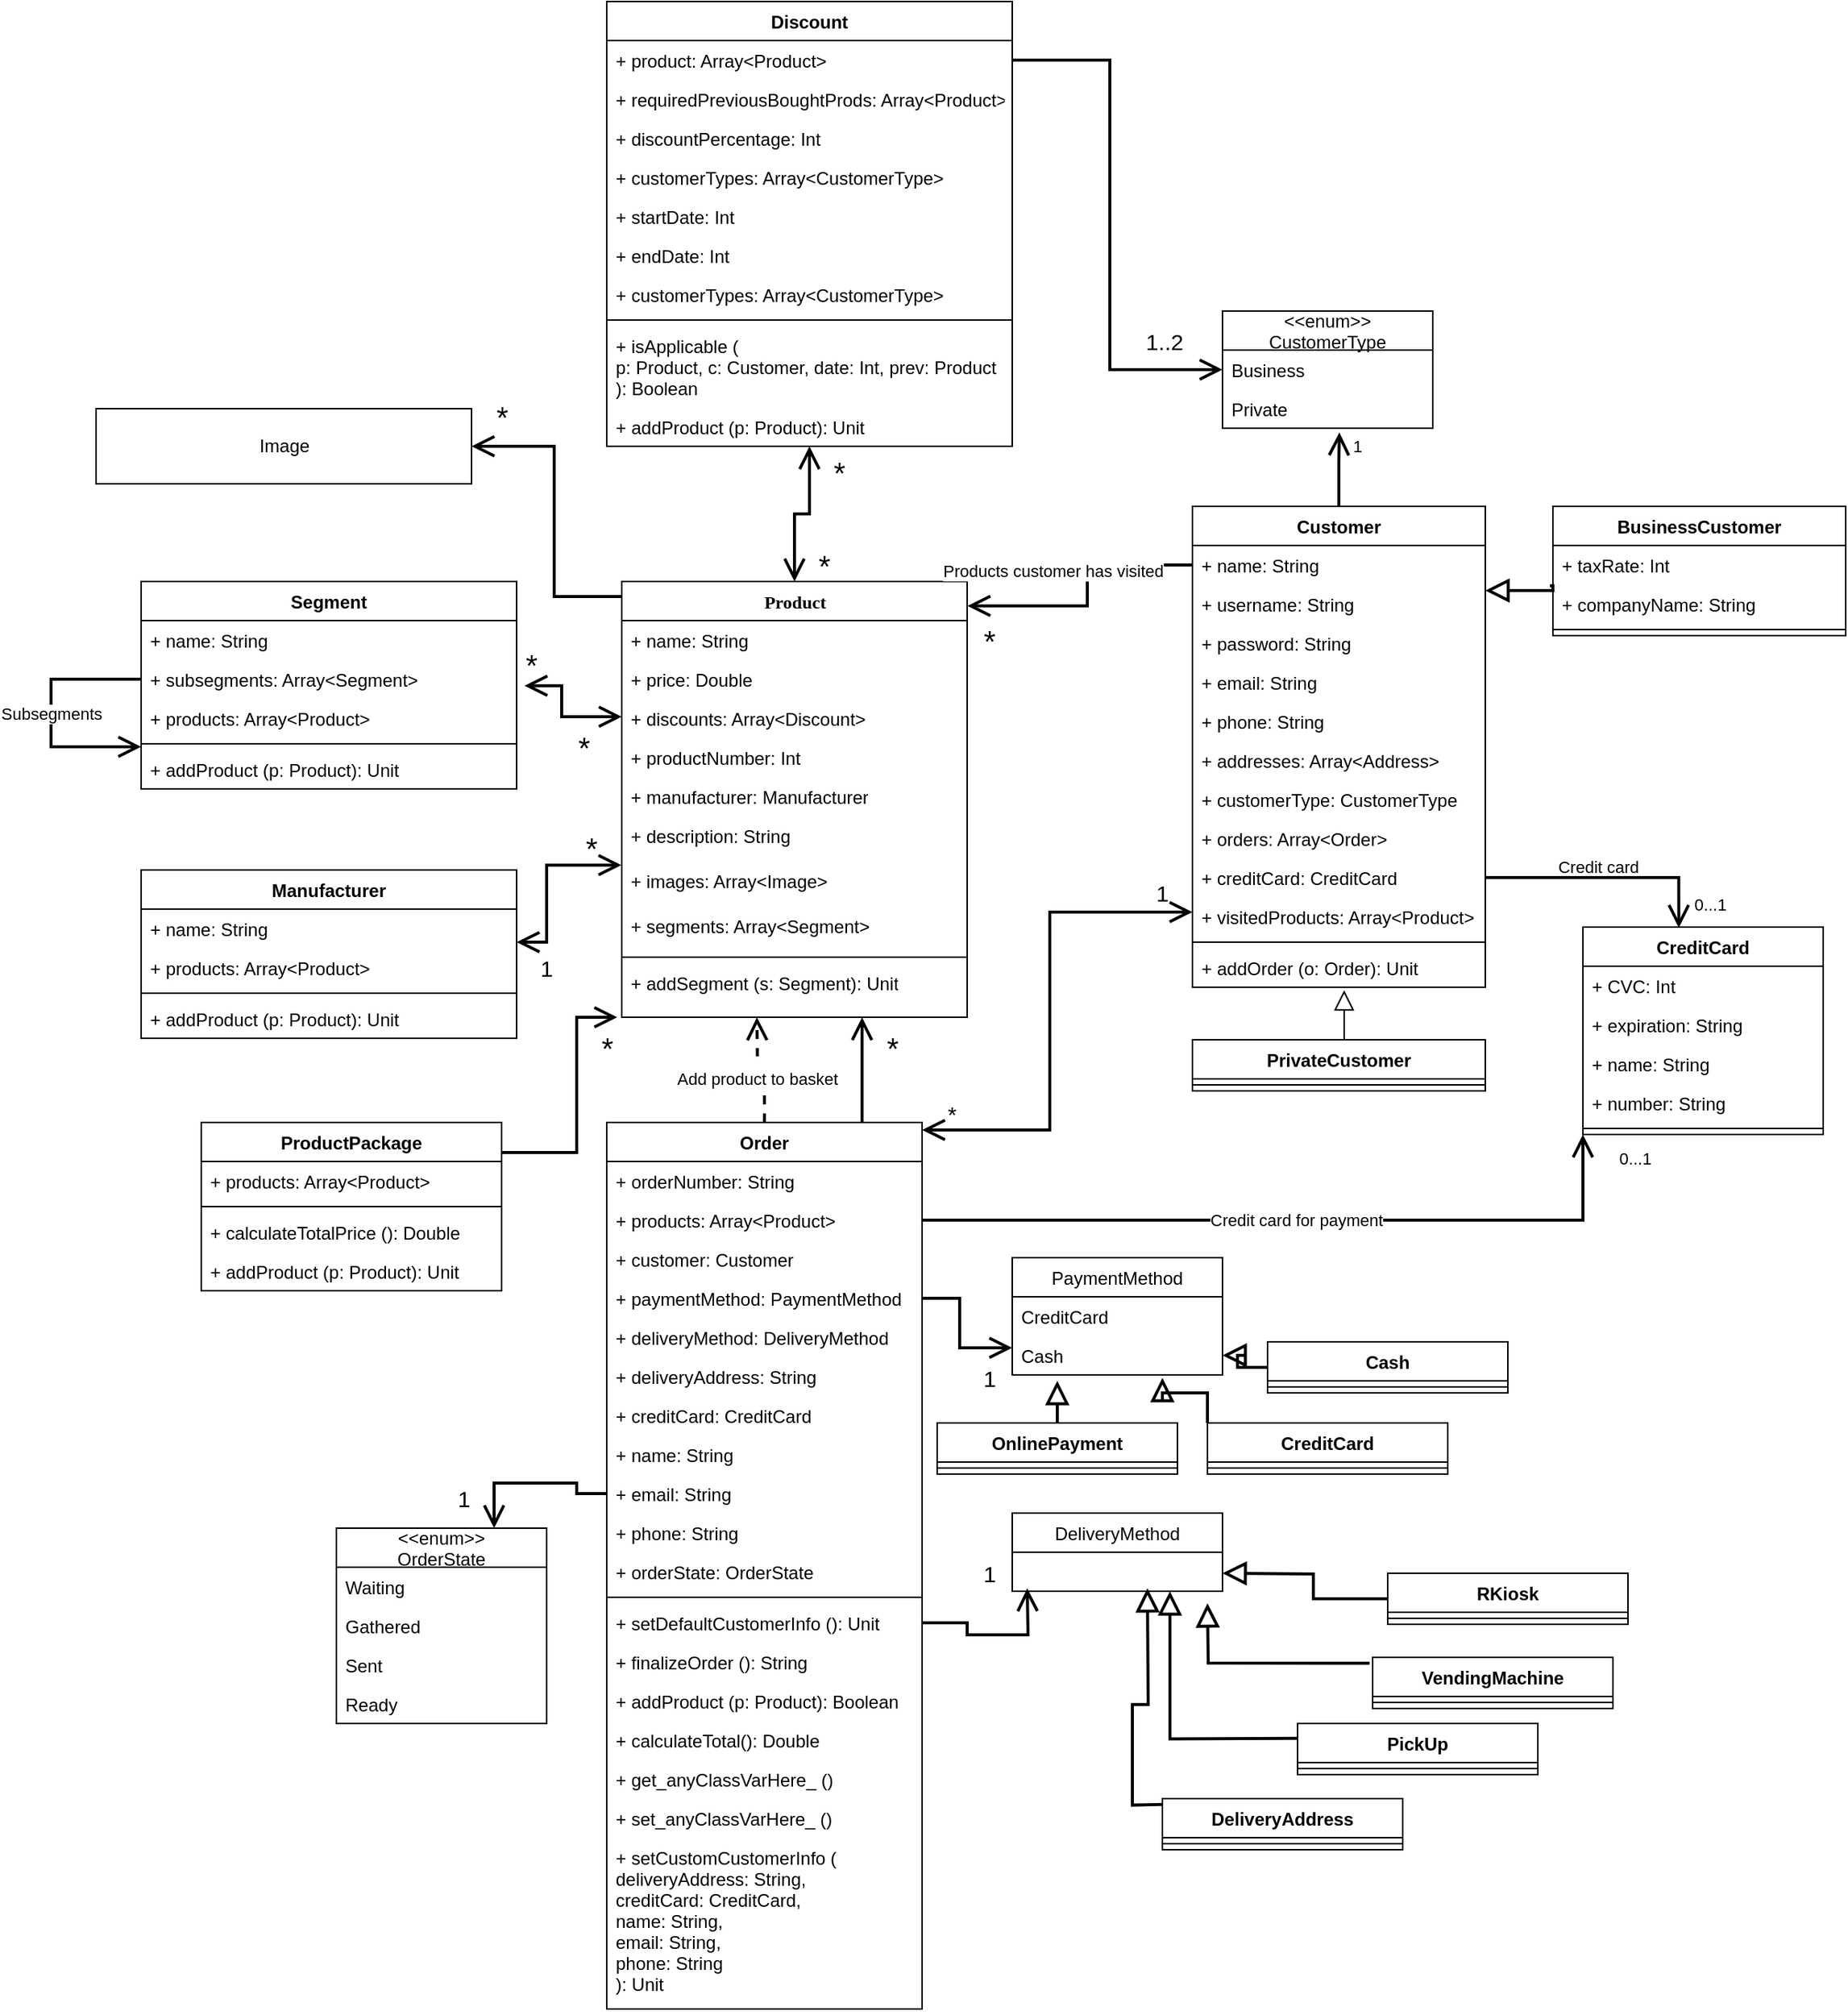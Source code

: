 <mxfile version="20.8.13" type="github">
  <diagram name="Page-1" id="9f46799a-70d6-7492-0946-bef42562c5a5">
    <mxGraphModel dx="2336" dy="1584" grid="1" gridSize="10" guides="1" tooltips="1" connect="1" arrows="1" fold="1" page="1" pageScale="1" pageWidth="1100" pageHeight="850" background="none" math="0" shadow="0">
      <root>
        <mxCell id="0" />
        <mxCell id="1" parent="0" />
        <mxCell id="bibrFvktmzw4Xg1fQ97D-78" value="*" style="edgeStyle=orthogonalEdgeStyle;rounded=0;orthogonalLoop=1;jettySize=auto;html=1;entryX=1;entryY=0.5;entryDx=0;entryDy=0;strokeWidth=2;endArrow=open;endFill=0;startSize=11;endSize=11;fontSize=20;" parent="1" source="78961159f06e98e8-17" target="bibrFvktmzw4Xg1fQ97D-77" edge="1">
          <mxGeometry x="0.8" y="-20" relative="1" as="geometry">
            <Array as="points">
              <mxPoint x="35" y="70" />
              <mxPoint x="35" y="-30" />
            </Array>
            <mxPoint as="offset" />
          </mxGeometry>
        </mxCell>
        <mxCell id="78961159f06e98e8-17" value="Product" style="swimlane;html=1;fontStyle=1;align=center;verticalAlign=top;childLayout=stackLayout;horizontal=1;startSize=26;horizontalStack=0;resizeParent=1;resizeLast=0;collapsible=1;marginBottom=0;swimlaneFillColor=#ffffff;rounded=0;shadow=0;comic=0;labelBackgroundColor=none;strokeWidth=1;fillColor=none;fontFamily=Verdana;fontSize=12" parent="1" vertex="1">
          <mxGeometry x="80" y="60" width="230" height="290" as="geometry" />
        </mxCell>
        <mxCell id="78961159f06e98e8-21" value="+ name: String&lt;br&gt;&lt;span style=&quot;white-space: pre;&quot;&gt; &lt;/span&gt;" style="text;html=1;strokeColor=none;fillColor=none;align=left;verticalAlign=top;spacingLeft=4;spacingRight=4;whiteSpace=wrap;overflow=hidden;rotatable=0;points=[[0,0.5],[1,0.5]];portConstraint=eastwest;" parent="78961159f06e98e8-17" vertex="1">
          <mxGeometry y="26" width="230" height="26" as="geometry" />
        </mxCell>
        <mxCell id="78961159f06e98e8-23" value="+ price: Double" style="text;html=1;strokeColor=none;fillColor=none;align=left;verticalAlign=top;spacingLeft=4;spacingRight=4;whiteSpace=wrap;overflow=hidden;rotatable=0;points=[[0,0.5],[1,0.5]];portConstraint=eastwest;" parent="78961159f06e98e8-17" vertex="1">
          <mxGeometry y="52" width="230" height="26" as="geometry" />
        </mxCell>
        <mxCell id="78961159f06e98e8-25" value="+ discounts: Array&amp;lt;Discount&amp;gt;" style="text;html=1;strokeColor=none;fillColor=none;align=left;verticalAlign=top;spacingLeft=4;spacingRight=4;whiteSpace=wrap;overflow=hidden;rotatable=0;points=[[0,0.5],[1,0.5]];portConstraint=eastwest;" parent="78961159f06e98e8-17" vertex="1">
          <mxGeometry y="78" width="230" height="26" as="geometry" />
        </mxCell>
        <mxCell id="78961159f06e98e8-26" value="+ productNumber: Int" style="text;html=1;strokeColor=none;fillColor=none;align=left;verticalAlign=top;spacingLeft=4;spacingRight=4;whiteSpace=wrap;overflow=hidden;rotatable=0;points=[[0,0.5],[1,0.5]];portConstraint=eastwest;" parent="78961159f06e98e8-17" vertex="1">
          <mxGeometry y="104" width="230" height="26" as="geometry" />
        </mxCell>
        <mxCell id="78961159f06e98e8-24" value="+ manufacturer: Manufacturer" style="text;html=1;strokeColor=none;fillColor=none;align=left;verticalAlign=top;spacingLeft=4;spacingRight=4;whiteSpace=wrap;overflow=hidden;rotatable=0;points=[[0,0.5],[1,0.5]];portConstraint=eastwest;" parent="78961159f06e98e8-17" vertex="1">
          <mxGeometry y="130" width="230" height="26" as="geometry" />
        </mxCell>
        <mxCell id="jQbfAF6T5azty1Uu_CAn-1" value="+ description: String" style="text;html=1;strokeColor=none;fillColor=none;align=left;verticalAlign=top;spacingLeft=4;spacingRight=4;whiteSpace=wrap;overflow=hidden;rotatable=0;points=[[0,0.5],[1,0.5]];portConstraint=eastwest;" parent="78961159f06e98e8-17" vertex="1">
          <mxGeometry y="156" width="230" height="30" as="geometry" />
        </mxCell>
        <mxCell id="jQbfAF6T5azty1Uu_CAn-2" value="+ images: Array&amp;lt;Image&amp;gt;" style="text;html=1;strokeColor=none;fillColor=none;align=left;verticalAlign=top;spacingLeft=4;spacingRight=4;whiteSpace=wrap;overflow=hidden;rotatable=0;points=[[0,0.5],[1,0.5]];portConstraint=eastwest;" parent="78961159f06e98e8-17" vertex="1">
          <mxGeometry y="186" width="230" height="30" as="geometry" />
        </mxCell>
        <mxCell id="jQbfAF6T5azty1Uu_CAn-60" value="+ segments: Array&amp;lt;Segment&amp;gt;" style="text;html=1;strokeColor=none;fillColor=none;align=left;verticalAlign=top;spacingLeft=4;spacingRight=4;whiteSpace=wrap;overflow=hidden;rotatable=0;points=[[0,0.5],[1,0.5]];portConstraint=eastwest;" parent="78961159f06e98e8-17" vertex="1">
          <mxGeometry y="216" width="230" height="30" as="geometry" />
        </mxCell>
        <mxCell id="78961159f06e98e8-19" value="" style="line;html=1;strokeWidth=1;fillColor=none;align=left;verticalAlign=middle;spacingTop=-1;spacingLeft=3;spacingRight=3;rotatable=0;labelPosition=right;points=[];portConstraint=eastwest;" parent="78961159f06e98e8-17" vertex="1">
          <mxGeometry y="246" width="230" height="8" as="geometry" />
        </mxCell>
        <mxCell id="78961159f06e98e8-27" value="+ addSegment (s: Segment): Unit" style="text;html=1;strokeColor=none;fillColor=none;align=left;verticalAlign=top;spacingLeft=4;spacingRight=4;whiteSpace=wrap;overflow=hidden;rotatable=0;points=[[0,0.5],[1,0.5]];portConstraint=eastwest;" parent="78961159f06e98e8-17" vertex="1">
          <mxGeometry y="254" width="230" height="26" as="geometry" />
        </mxCell>
        <mxCell id="jQbfAF6T5azty1Uu_CAn-61" value="*" style="edgeStyle=orthogonalEdgeStyle;rounded=0;orthogonalLoop=1;jettySize=auto;html=1;startArrow=none;startFill=0;endArrow=open;endFill=0;endSize=11;startSize=11;strokeWidth=2;fontSize=20;" parent="1" source="jQbfAF6T5azty1Uu_CAn-16" edge="1">
          <mxGeometry x="0.429" y="-20" relative="1" as="geometry">
            <mxPoint x="240" y="350" as="targetPoint" />
            <Array as="points">
              <mxPoint x="240" y="400" />
              <mxPoint x="240" y="400" />
            </Array>
            <mxPoint as="offset" />
          </mxGeometry>
        </mxCell>
        <mxCell id="Lg_b22pVm_QW2KAhUxZ5-35" value="&lt;font style=&quot;font-size: 11px;&quot;&gt;Add product to basket&lt;/font&gt;" style="edgeStyle=orthogonalEdgeStyle;rounded=0;orthogonalLoop=1;jettySize=auto;html=1;exitX=0.5;exitY=0;exitDx=0;exitDy=0;labelBackgroundColor=default;strokeWidth=2;fontSize=20;startArrow=none;startFill=0;endArrow=open;endFill=0;startSize=11;endSize=11;dashed=1;" parent="1" source="jQbfAF6T5azty1Uu_CAn-16" edge="1">
          <mxGeometry relative="1" as="geometry">
            <mxPoint x="170" y="350" as="targetPoint" />
          </mxGeometry>
        </mxCell>
        <mxCell id="jQbfAF6T5azty1Uu_CAn-16" value="Order" style="swimlane;fontStyle=1;align=center;verticalAlign=top;childLayout=stackLayout;horizontal=1;startSize=26;horizontalStack=0;resizeParent=1;resizeParentMax=0;resizeLast=0;collapsible=1;marginBottom=0;" parent="1" vertex="1">
          <mxGeometry x="70" y="420" width="210" height="590" as="geometry" />
        </mxCell>
        <mxCell id="jQbfAF6T5azty1Uu_CAn-17" value="+ orderNumber: String" style="text;strokeColor=none;fillColor=none;align=left;verticalAlign=top;spacingLeft=4;spacingRight=4;overflow=hidden;rotatable=0;points=[[0,0.5],[1,0.5]];portConstraint=eastwest;" parent="jQbfAF6T5azty1Uu_CAn-16" vertex="1">
          <mxGeometry y="26" width="210" height="26" as="geometry" />
        </mxCell>
        <mxCell id="jQbfAF6T5azty1Uu_CAn-20" value="+ products: Array&lt;Product&gt;" style="text;strokeColor=none;fillColor=none;align=left;verticalAlign=top;spacingLeft=4;spacingRight=4;overflow=hidden;rotatable=0;points=[[0,0.5],[1,0.5]];portConstraint=eastwest;" parent="jQbfAF6T5azty1Uu_CAn-16" vertex="1">
          <mxGeometry y="52" width="210" height="26" as="geometry" />
        </mxCell>
        <mxCell id="jQbfAF6T5azty1Uu_CAn-21" value="+ customer: Customer" style="text;strokeColor=none;fillColor=none;align=left;verticalAlign=top;spacingLeft=4;spacingRight=4;overflow=hidden;rotatable=0;points=[[0,0.5],[1,0.5]];portConstraint=eastwest;" parent="jQbfAF6T5azty1Uu_CAn-16" vertex="1">
          <mxGeometry y="78" width="210" height="26" as="geometry" />
        </mxCell>
        <mxCell id="jQbfAF6T5azty1Uu_CAn-42" value="+ paymentMethod: PaymentMethod" style="text;strokeColor=none;fillColor=none;align=left;verticalAlign=top;spacingLeft=4;spacingRight=4;overflow=hidden;rotatable=0;points=[[0,0.5],[1,0.5]];portConstraint=eastwest;" parent="jQbfAF6T5azty1Uu_CAn-16" vertex="1">
          <mxGeometry y="104" width="210" height="26" as="geometry" />
        </mxCell>
        <mxCell id="jQbfAF6T5azty1Uu_CAn-43" value="+ deliveryMethod: DeliveryMethod" style="text;strokeColor=none;fillColor=none;align=left;verticalAlign=top;spacingLeft=4;spacingRight=4;overflow=hidden;rotatable=0;points=[[0,0.5],[1,0.5]];portConstraint=eastwest;" parent="jQbfAF6T5azty1Uu_CAn-16" vertex="1">
          <mxGeometry y="130" width="210" height="26" as="geometry" />
        </mxCell>
        <mxCell id="bibrFvktmzw4Xg1fQ97D-80" value="+ deliveryAddress: String" style="text;strokeColor=none;fillColor=none;align=left;verticalAlign=top;spacingLeft=4;spacingRight=4;overflow=hidden;rotatable=0;points=[[0,0.5],[1,0.5]];portConstraint=eastwest;" parent="jQbfAF6T5azty1Uu_CAn-16" vertex="1">
          <mxGeometry y="156" width="210" height="26" as="geometry" />
        </mxCell>
        <mxCell id="bibrFvktmzw4Xg1fQ97D-83" value="+ creditCard: CreditCard" style="text;strokeColor=none;fillColor=none;align=left;verticalAlign=top;spacingLeft=4;spacingRight=4;overflow=hidden;rotatable=0;points=[[0,0.5],[1,0.5]];portConstraint=eastwest;" parent="jQbfAF6T5azty1Uu_CAn-16" vertex="1">
          <mxGeometry y="182" width="210" height="26" as="geometry" />
        </mxCell>
        <mxCell id="bibrFvktmzw4Xg1fQ97D-84" value="+ name: String" style="text;strokeColor=none;fillColor=none;align=left;verticalAlign=top;spacingLeft=4;spacingRight=4;overflow=hidden;rotatable=0;points=[[0,0.5],[1,0.5]];portConstraint=eastwest;" parent="jQbfAF6T5azty1Uu_CAn-16" vertex="1">
          <mxGeometry y="208" width="210" height="26" as="geometry" />
        </mxCell>
        <mxCell id="bibrFvktmzw4Xg1fQ97D-85" value="+ email: String" style="text;strokeColor=none;fillColor=none;align=left;verticalAlign=top;spacingLeft=4;spacingRight=4;overflow=hidden;rotatable=0;points=[[0,0.5],[1,0.5]];portConstraint=eastwest;" parent="jQbfAF6T5azty1Uu_CAn-16" vertex="1">
          <mxGeometry y="234" width="210" height="26" as="geometry" />
        </mxCell>
        <mxCell id="bibrFvktmzw4Xg1fQ97D-86" value="+ phone: String" style="text;strokeColor=none;fillColor=none;align=left;verticalAlign=top;spacingLeft=4;spacingRight=4;overflow=hidden;rotatable=0;points=[[0,0.5],[1,0.5]];portConstraint=eastwest;" parent="jQbfAF6T5azty1Uu_CAn-16" vertex="1">
          <mxGeometry y="260" width="210" height="26" as="geometry" />
        </mxCell>
        <mxCell id="Lg_b22pVm_QW2KAhUxZ5-19" value="+ orderState: OrderState" style="text;strokeColor=none;fillColor=none;align=left;verticalAlign=top;spacingLeft=4;spacingRight=4;overflow=hidden;rotatable=0;points=[[0,0.5],[1,0.5]];portConstraint=eastwest;" parent="jQbfAF6T5azty1Uu_CAn-16" vertex="1">
          <mxGeometry y="286" width="210" height="26" as="geometry" />
        </mxCell>
        <mxCell id="jQbfAF6T5azty1Uu_CAn-18" value="" style="line;strokeWidth=1;fillColor=none;align=left;verticalAlign=middle;spacingTop=-1;spacingLeft=3;spacingRight=3;rotatable=0;labelPosition=right;points=[];portConstraint=eastwest;strokeColor=inherit;" parent="jQbfAF6T5azty1Uu_CAn-16" vertex="1">
          <mxGeometry y="312" width="210" height="8" as="geometry" />
        </mxCell>
        <mxCell id="jQbfAF6T5azty1Uu_CAn-19" value="+ setDefaultCustomerInfo (): Unit" style="text;strokeColor=none;fillColor=none;align=left;verticalAlign=top;spacingLeft=4;spacingRight=4;overflow=hidden;rotatable=0;points=[[0,0.5],[1,0.5]];portConstraint=eastwest;" parent="jQbfAF6T5azty1Uu_CAn-16" vertex="1">
          <mxGeometry y="320" width="210" height="26" as="geometry" />
        </mxCell>
        <mxCell id="Lg_b22pVm_QW2KAhUxZ5-18" value="+ finalizeOrder (): String" style="text;strokeColor=none;fillColor=none;align=left;verticalAlign=top;spacingLeft=4;spacingRight=4;overflow=hidden;rotatable=0;points=[[0,0.5],[1,0.5]];portConstraint=eastwest;" parent="jQbfAF6T5azty1Uu_CAn-16" vertex="1">
          <mxGeometry y="346" width="210" height="26" as="geometry" />
        </mxCell>
        <mxCell id="Lg_b22pVm_QW2KAhUxZ5-33" value="+ addProduct (p: Product): Boolean" style="text;strokeColor=none;fillColor=none;align=left;verticalAlign=top;spacingLeft=4;spacingRight=4;overflow=hidden;rotatable=0;points=[[0,0.5],[1,0.5]];portConstraint=eastwest;" parent="jQbfAF6T5azty1Uu_CAn-16" vertex="1">
          <mxGeometry y="372" width="210" height="26" as="geometry" />
        </mxCell>
        <mxCell id="Lg_b22pVm_QW2KAhUxZ5-39" value="+ calculateTotal(): Double" style="text;strokeColor=none;fillColor=none;align=left;verticalAlign=top;spacingLeft=4;spacingRight=4;overflow=hidden;rotatable=0;points=[[0,0.5],[1,0.5]];portConstraint=eastwest;" parent="jQbfAF6T5azty1Uu_CAn-16" vertex="1">
          <mxGeometry y="398" width="210" height="26" as="geometry" />
        </mxCell>
        <mxCell id="Lg_b22pVm_QW2KAhUxZ5-41" value="+ get_anyClassVarHere_ ()" style="text;strokeColor=none;fillColor=none;align=left;verticalAlign=top;spacingLeft=4;spacingRight=4;overflow=hidden;rotatable=0;points=[[0,0.5],[1,0.5]];portConstraint=eastwest;" parent="jQbfAF6T5azty1Uu_CAn-16" vertex="1">
          <mxGeometry y="424" width="210" height="26" as="geometry" />
        </mxCell>
        <mxCell id="Lg_b22pVm_QW2KAhUxZ5-42" value="+ set_anyClassVarHere_ ()" style="text;strokeColor=none;fillColor=none;align=left;verticalAlign=top;spacingLeft=4;spacingRight=4;overflow=hidden;rotatable=0;points=[[0,0.5],[1,0.5]];portConstraint=eastwest;" parent="jQbfAF6T5azty1Uu_CAn-16" vertex="1">
          <mxGeometry y="450" width="210" height="26" as="geometry" />
        </mxCell>
        <mxCell id="bibrFvktmzw4Xg1fQ97D-81" value="+ setCustomCustomerInfo (&#xa;deliveryAddress: String, &#xa;creditCard: CreditCard,&#xa;name: String,&#xa;email: String,&#xa;phone: String&#xa;): Unit" style="text;strokeColor=none;fillColor=none;align=left;verticalAlign=top;spacingLeft=4;spacingRight=4;overflow=hidden;rotatable=0;points=[[0,0.5],[1,0.5]];portConstraint=eastwest;" parent="jQbfAF6T5azty1Uu_CAn-16" vertex="1">
          <mxGeometry y="476" width="210" height="114" as="geometry" />
        </mxCell>
        <mxCell id="bibrFvktmzw4Xg1fQ97D-48" style="edgeStyle=orthogonalEdgeStyle;rounded=0;orthogonalLoop=1;jettySize=auto;html=1;exitX=0.5;exitY=0;exitDx=0;exitDy=0;entryX=0.556;entryY=1.106;entryDx=0;entryDy=0;entryPerimeter=0;endSize=11;startSize=11;endArrow=open;endFill=0;strokeWidth=2;" parent="1" source="jQbfAF6T5azty1Uu_CAn-35" target="bibrFvktmzw4Xg1fQ97D-44" edge="1">
          <mxGeometry relative="1" as="geometry">
            <Array as="points">
              <mxPoint x="558" y="-20" />
              <mxPoint x="558" y="-20" />
            </Array>
          </mxGeometry>
        </mxCell>
        <mxCell id="jQbfAF6T5azty1Uu_CAn-35" value="Customer" style="swimlane;fontStyle=1;align=center;verticalAlign=top;childLayout=stackLayout;horizontal=1;startSize=26;horizontalStack=0;resizeParent=1;resizeParentMax=0;resizeLast=0;collapsible=1;marginBottom=0;" parent="1" vertex="1">
          <mxGeometry x="460" y="10" width="195" height="320" as="geometry" />
        </mxCell>
        <mxCell id="jQbfAF6T5azty1Uu_CAn-36" value="+ name: String" style="text;strokeColor=none;fillColor=none;align=left;verticalAlign=top;spacingLeft=4;spacingRight=4;overflow=hidden;rotatable=0;points=[[0,0.5],[1,0.5]];portConstraint=eastwest;" parent="jQbfAF6T5azty1Uu_CAn-35" vertex="1">
          <mxGeometry y="26" width="195" height="26" as="geometry" />
        </mxCell>
        <mxCell id="bSJ3Ori2-05UZAsbepB--1" value="+ username: String" style="text;strokeColor=none;fillColor=none;align=left;verticalAlign=top;spacingLeft=4;spacingRight=4;overflow=hidden;rotatable=0;points=[[0,0.5],[1,0.5]];portConstraint=eastwest;" parent="jQbfAF6T5azty1Uu_CAn-35" vertex="1">
          <mxGeometry y="52" width="195" height="26" as="geometry" />
        </mxCell>
        <mxCell id="bSJ3Ori2-05UZAsbepB--3" value="+ password: String" style="text;strokeColor=none;fillColor=none;align=left;verticalAlign=top;spacingLeft=4;spacingRight=4;overflow=hidden;rotatable=0;points=[[0,0.5],[1,0.5]];portConstraint=eastwest;" parent="jQbfAF6T5azty1Uu_CAn-35" vertex="1">
          <mxGeometry y="78" width="195" height="26" as="geometry" />
        </mxCell>
        <mxCell id="jQbfAF6T5azty1Uu_CAn-37" value="+ email: String" style="text;strokeColor=none;fillColor=none;align=left;verticalAlign=top;spacingLeft=4;spacingRight=4;overflow=hidden;rotatable=0;points=[[0,0.5],[1,0.5]];portConstraint=eastwest;" parent="jQbfAF6T5azty1Uu_CAn-35" vertex="1">
          <mxGeometry y="104" width="195" height="26" as="geometry" />
        </mxCell>
        <mxCell id="jQbfAF6T5azty1Uu_CAn-38" value="+ phone: String" style="text;strokeColor=none;fillColor=none;align=left;verticalAlign=top;spacingLeft=4;spacingRight=4;overflow=hidden;rotatable=0;points=[[0,0.5],[1,0.5]];portConstraint=eastwest;" parent="jQbfAF6T5azty1Uu_CAn-35" vertex="1">
          <mxGeometry y="130" width="195" height="26" as="geometry" />
        </mxCell>
        <mxCell id="jQbfAF6T5azty1Uu_CAn-67" value="+ addresses: Array&amp;lt;Address&amp;gt;" style="text;html=1;strokeColor=none;fillColor=none;align=left;verticalAlign=top;spacingLeft=4;spacingRight=4;whiteSpace=wrap;overflow=hidden;rotatable=0;points=[[0,0.5],[1,0.5]];portConstraint=eastwest;" parent="jQbfAF6T5azty1Uu_CAn-35" vertex="1">
          <mxGeometry y="156" width="195" height="26" as="geometry" />
        </mxCell>
        <mxCell id="bibrFvktmzw4Xg1fQ97D-36" value="+ customerType: CustomerType" style="text;html=1;strokeColor=none;fillColor=none;align=left;verticalAlign=top;spacingLeft=4;spacingRight=4;whiteSpace=wrap;overflow=hidden;rotatable=0;points=[[0,0.5],[1,0.5]];portConstraint=eastwest;" parent="jQbfAF6T5azty1Uu_CAn-35" vertex="1">
          <mxGeometry y="182" width="195" height="26" as="geometry" />
        </mxCell>
        <mxCell id="bibrFvktmzw4Xg1fQ97D-70" value="+ orders: Array&amp;lt;Order&amp;gt;" style="text;html=1;strokeColor=none;fillColor=none;align=left;verticalAlign=top;spacingLeft=4;spacingRight=4;whiteSpace=wrap;overflow=hidden;rotatable=0;points=[[0,0.5],[1,0.5]];portConstraint=eastwest;" parent="jQbfAF6T5azty1Uu_CAn-35" vertex="1">
          <mxGeometry y="208" width="195" height="26" as="geometry" />
        </mxCell>
        <mxCell id="Lg_b22pVm_QW2KAhUxZ5-29" value="+ creditCard: CreditCard" style="text;html=1;strokeColor=none;fillColor=none;align=left;verticalAlign=top;spacingLeft=4;spacingRight=4;whiteSpace=wrap;overflow=hidden;rotatable=0;points=[[0,0.5],[1,0.5]];portConstraint=eastwest;" parent="jQbfAF6T5azty1Uu_CAn-35" vertex="1">
          <mxGeometry y="234" width="195" height="26" as="geometry" />
        </mxCell>
        <mxCell id="bibrFvktmzw4Xg1fQ97D-71" value="+ visitedProducts: Array&amp;lt;Product&amp;gt;" style="text;html=1;strokeColor=none;fillColor=none;align=left;verticalAlign=top;spacingLeft=4;spacingRight=4;whiteSpace=wrap;overflow=hidden;rotatable=0;points=[[0,0.5],[1,0.5]];portConstraint=eastwest;" parent="jQbfAF6T5azty1Uu_CAn-35" vertex="1">
          <mxGeometry y="260" width="195" height="26" as="geometry" />
        </mxCell>
        <mxCell id="jQbfAF6T5azty1Uu_CAn-39" value="" style="line;strokeWidth=1;fillColor=none;align=left;verticalAlign=middle;spacingTop=-1;spacingLeft=3;spacingRight=3;rotatable=0;labelPosition=right;points=[];portConstraint=eastwest;strokeColor=inherit;" parent="jQbfAF6T5azty1Uu_CAn-35" vertex="1">
          <mxGeometry y="286" width="195" height="8" as="geometry" />
        </mxCell>
        <mxCell id="jQbfAF6T5azty1Uu_CAn-40" value="+ addOrder (o: Order): Unit" style="text;strokeColor=none;fillColor=none;align=left;verticalAlign=top;spacingLeft=4;spacingRight=4;overflow=hidden;rotatable=0;points=[[0,0.5],[1,0.5]];portConstraint=eastwest;" parent="jQbfAF6T5azty1Uu_CAn-35" vertex="1">
          <mxGeometry y="294" width="195" height="26" as="geometry" />
        </mxCell>
        <mxCell id="jQbfAF6T5azty1Uu_CAn-59" style="edgeStyle=orthogonalEdgeStyle;rounded=0;orthogonalLoop=1;jettySize=auto;html=1;entryX=-0.001;entryY=0.092;entryDx=0;entryDy=0;entryPerimeter=0;endArrow=open;endFill=0;startSize=11;endSize=11;strokeWidth=2;startArrow=open;startFill=0;" parent="1" source="jQbfAF6T5azty1Uu_CAn-84" target="jQbfAF6T5azty1Uu_CAn-2" edge="1">
          <mxGeometry relative="1" as="geometry">
            <mxPoint x="70" y="250" as="targetPoint" />
            <mxPoint x="10.0" y="374" as="sourcePoint" />
            <Array as="points">
              <mxPoint x="30" y="300" />
              <mxPoint x="30" y="249" />
            </Array>
          </mxGeometry>
        </mxCell>
        <mxCell id="jQbfAF6T5azty1Uu_CAn-57" value="" style="edgeStyle=orthogonalEdgeStyle;rounded=0;orthogonalLoop=1;jettySize=auto;html=1;startArrow=open;startFill=0;endArrow=open;endFill=0;endSize=11;startSize=11;strokeWidth=2;exitX=0.421;exitY=0.98;exitDx=0;exitDy=0;exitPerimeter=0;" parent="1" source="Lg_b22pVm_QW2KAhUxZ5-30" edge="1">
          <mxGeometry relative="1" as="geometry">
            <mxPoint x="80" y="150" as="targetPoint" />
            <Array as="points">
              <mxPoint x="40" y="129" />
              <mxPoint x="40" y="150" />
            </Array>
          </mxGeometry>
        </mxCell>
        <mxCell id="jQbfAF6T5azty1Uu_CAn-50" value="Segment" style="swimlane;fontStyle=1;align=center;verticalAlign=top;childLayout=stackLayout;horizontal=1;startSize=26;horizontalStack=0;resizeParent=1;resizeParentMax=0;resizeLast=0;collapsible=1;marginBottom=0;" parent="1" vertex="1">
          <mxGeometry x="-240" y="60" width="250" height="138" as="geometry" />
        </mxCell>
        <mxCell id="jQbfAF6T5azty1Uu_CAn-51" value="+ name: String" style="text;strokeColor=none;fillColor=none;align=left;verticalAlign=top;spacingLeft=4;spacingRight=4;overflow=hidden;rotatable=0;points=[[0,0.5],[1,0.5]];portConstraint=eastwest;" parent="jQbfAF6T5azty1Uu_CAn-50" vertex="1">
          <mxGeometry y="26" width="250" height="26" as="geometry" />
        </mxCell>
        <mxCell id="jQbfAF6T5azty1Uu_CAn-52" value="+ subsegments: Array&lt;Segment&gt;" style="text;strokeColor=none;fillColor=none;align=left;verticalAlign=top;spacingLeft=4;spacingRight=4;overflow=hidden;rotatable=0;points=[[0,0.5],[1,0.5]];portConstraint=eastwest;" parent="jQbfAF6T5azty1Uu_CAn-50" vertex="1">
          <mxGeometry y="52" width="250" height="26" as="geometry" />
        </mxCell>
        <mxCell id="jQbfAF6T5azty1Uu_CAn-56" value="+ products: Array&lt;Product&gt;" style="text;strokeColor=none;fillColor=none;align=left;verticalAlign=top;spacingLeft=4;spacingRight=4;overflow=hidden;rotatable=0;points=[[0,0.5],[1,0.5]];portConstraint=eastwest;" parent="jQbfAF6T5azty1Uu_CAn-50" vertex="1">
          <mxGeometry y="78" width="250" height="26" as="geometry" />
        </mxCell>
        <mxCell id="jQbfAF6T5azty1Uu_CAn-53" value="" style="line;strokeWidth=1;fillColor=none;align=left;verticalAlign=middle;spacingTop=-1;spacingLeft=3;spacingRight=3;rotatable=0;labelPosition=right;points=[];portConstraint=eastwest;strokeColor=inherit;" parent="jQbfAF6T5azty1Uu_CAn-50" vertex="1">
          <mxGeometry y="104" width="250" height="8" as="geometry" />
        </mxCell>
        <mxCell id="jQbfAF6T5azty1Uu_CAn-55" value="+ addProduct (p: Product): Unit" style="text;strokeColor=none;fillColor=none;align=left;verticalAlign=top;spacingLeft=4;spacingRight=4;overflow=hidden;rotatable=0;points=[[0,0.5],[1,0.5]];portConstraint=eastwest;" parent="jQbfAF6T5azty1Uu_CAn-50" vertex="1">
          <mxGeometry y="112" width="250" height="26" as="geometry" />
        </mxCell>
        <mxCell id="Lg_b22pVm_QW2KAhUxZ5-7" value="Subsegments" style="edgeStyle=orthogonalEdgeStyle;rounded=0;orthogonalLoop=1;jettySize=auto;html=1;exitX=0;exitY=0.5;exitDx=0;exitDy=0;entryX=0;entryY=-0.077;entryDx=0;entryDy=0;strokeWidth=2;endSize=11;startSize=11;endArrow=open;endFill=0;entryPerimeter=0;" parent="jQbfAF6T5azty1Uu_CAn-50" source="jQbfAF6T5azty1Uu_CAn-52" target="jQbfAF6T5azty1Uu_CAn-55" edge="1">
          <mxGeometry relative="1" as="geometry">
            <mxPoint x="-110" y="85" as="targetPoint" />
            <Array as="points">
              <mxPoint x="-60" y="65" />
              <mxPoint x="-60" y="110" />
            </Array>
          </mxGeometry>
        </mxCell>
        <mxCell id="jQbfAF6T5azty1Uu_CAn-83" value="Manufacturer" style="swimlane;fontStyle=1;align=center;verticalAlign=top;childLayout=stackLayout;horizontal=1;startSize=26;horizontalStack=0;resizeParent=1;resizeParentMax=0;resizeLast=0;collapsible=1;marginBottom=0;" parent="1" vertex="1">
          <mxGeometry x="-240" y="252" width="250" height="112" as="geometry" />
        </mxCell>
        <mxCell id="jQbfAF6T5azty1Uu_CAn-84" value="+ name: String" style="text;strokeColor=none;fillColor=none;align=left;verticalAlign=top;spacingLeft=4;spacingRight=4;overflow=hidden;rotatable=0;points=[[0,0.5],[1,0.5]];portConstraint=eastwest;" parent="jQbfAF6T5azty1Uu_CAn-83" vertex="1">
          <mxGeometry y="26" width="250" height="26" as="geometry" />
        </mxCell>
        <mxCell id="jQbfAF6T5azty1Uu_CAn-86" value="+ products: Array&lt;Product&gt;" style="text;strokeColor=none;fillColor=none;align=left;verticalAlign=top;spacingLeft=4;spacingRight=4;overflow=hidden;rotatable=0;points=[[0,0.5],[1,0.5]];portConstraint=eastwest;" parent="jQbfAF6T5azty1Uu_CAn-83" vertex="1">
          <mxGeometry y="52" width="250" height="26" as="geometry" />
        </mxCell>
        <mxCell id="jQbfAF6T5azty1Uu_CAn-88" value="" style="line;strokeWidth=1;fillColor=none;align=left;verticalAlign=middle;spacingTop=-1;spacingLeft=3;spacingRight=3;rotatable=0;labelPosition=right;points=[];portConstraint=eastwest;strokeColor=inherit;" parent="jQbfAF6T5azty1Uu_CAn-83" vertex="1">
          <mxGeometry y="78" width="250" height="8" as="geometry" />
        </mxCell>
        <mxCell id="jQbfAF6T5azty1Uu_CAn-89" value="+ addProduct (p: Product): Unit" style="text;strokeColor=none;fillColor=none;align=left;verticalAlign=top;spacingLeft=4;spacingRight=4;overflow=hidden;rotatable=0;points=[[0,0.5],[1,0.5]];portConstraint=eastwest;" parent="jQbfAF6T5azty1Uu_CAn-83" vertex="1">
          <mxGeometry y="86" width="250" height="26" as="geometry" />
        </mxCell>
        <mxCell id="jQbfAF6T5azty1Uu_CAn-91" value="ProductPackage" style="swimlane;fontStyle=1;align=center;verticalAlign=top;childLayout=stackLayout;horizontal=1;startSize=26;horizontalStack=0;resizeParent=1;resizeParentMax=0;resizeLast=0;collapsible=1;marginBottom=0;" parent="1" vertex="1">
          <mxGeometry x="-200" y="420" width="200" height="112" as="geometry" />
        </mxCell>
        <mxCell id="jQbfAF6T5azty1Uu_CAn-92" value="+ products: Array&lt;Product&gt;&#xa;" style="text;strokeColor=none;fillColor=none;align=left;verticalAlign=top;spacingLeft=4;spacingRight=4;overflow=hidden;rotatable=0;points=[[0,0.5],[1,0.5]];portConstraint=eastwest;" parent="jQbfAF6T5azty1Uu_CAn-91" vertex="1">
          <mxGeometry y="26" width="200" height="26" as="geometry" />
        </mxCell>
        <mxCell id="jQbfAF6T5azty1Uu_CAn-93" value="" style="line;strokeWidth=1;fillColor=none;align=left;verticalAlign=middle;spacingTop=-1;spacingLeft=3;spacingRight=3;rotatable=0;labelPosition=right;points=[];portConstraint=eastwest;strokeColor=inherit;" parent="jQbfAF6T5azty1Uu_CAn-91" vertex="1">
          <mxGeometry y="52" width="200" height="8" as="geometry" />
        </mxCell>
        <mxCell id="bibrFvktmzw4Xg1fQ97D-79" value="+ calculateTotalPrice (): Double" style="text;strokeColor=none;fillColor=none;align=left;verticalAlign=top;spacingLeft=4;spacingRight=4;overflow=hidden;rotatable=0;points=[[0,0.5],[1,0.5]];portConstraint=eastwest;" parent="jQbfAF6T5azty1Uu_CAn-91" vertex="1">
          <mxGeometry y="60" width="200" height="26" as="geometry" />
        </mxCell>
        <mxCell id="jQbfAF6T5azty1Uu_CAn-94" value="+ addProduct (p: Product): Unit" style="text;strokeColor=none;fillColor=none;align=left;verticalAlign=top;spacingLeft=4;spacingRight=4;overflow=hidden;rotatable=0;points=[[0,0.5],[1,0.5]];portConstraint=eastwest;" parent="jQbfAF6T5azty1Uu_CAn-91" vertex="1">
          <mxGeometry y="86" width="200" height="26" as="geometry" />
        </mxCell>
        <mxCell id="jQbfAF6T5azty1Uu_CAn-96" value="*" style="edgeStyle=orthogonalEdgeStyle;rounded=0;orthogonalLoop=1;jettySize=auto;html=1;strokeWidth=2;startArrow=none;startFill=0;endArrow=open;endFill=0;startSize=11;endSize=11;fontSize=20;labelBackgroundColor=none;" parent="1" edge="1">
          <mxGeometry x="0.436" y="-20" relative="1" as="geometry">
            <mxPoint y="440" as="sourcePoint" />
            <Array as="points">
              <mxPoint x="50" y="440" />
              <mxPoint x="50" y="350" />
              <mxPoint x="77" y="350" />
            </Array>
            <mxPoint x="77" y="350" as="targetPoint" />
            <mxPoint as="offset" />
          </mxGeometry>
        </mxCell>
        <mxCell id="bibrFvktmzw4Xg1fQ97D-25" style="edgeStyle=orthogonalEdgeStyle;rounded=0;orthogonalLoop=1;jettySize=auto;html=1;exitX=0.5;exitY=0;exitDx=0;exitDy=0;entryX=0.518;entryY=1.077;entryDx=0;entryDy=0;entryPerimeter=0;endSize=11;startSize=11;endArrow=block;endFill=0;" parent="1" source="bibrFvktmzw4Xg1fQ97D-1" target="jQbfAF6T5azty1Uu_CAn-40" edge="1">
          <mxGeometry relative="1" as="geometry" />
        </mxCell>
        <mxCell id="bibrFvktmzw4Xg1fQ97D-1" value="PrivateCustomer" style="swimlane;fontStyle=1;align=center;verticalAlign=top;childLayout=stackLayout;horizontal=1;startSize=26;horizontalStack=0;resizeParent=1;resizeParentMax=0;resizeLast=0;collapsible=1;marginBottom=0;" parent="1" vertex="1">
          <mxGeometry x="460" y="365" width="195" height="34" as="geometry" />
        </mxCell>
        <mxCell id="bibrFvktmzw4Xg1fQ97D-10" value="" style="line;strokeWidth=1;fillColor=none;align=left;verticalAlign=middle;spacingTop=-1;spacingLeft=3;spacingRight=3;rotatable=0;labelPosition=right;points=[];portConstraint=eastwest;strokeColor=inherit;" parent="bibrFvktmzw4Xg1fQ97D-1" vertex="1">
          <mxGeometry y="26" width="195" height="8" as="geometry" />
        </mxCell>
        <mxCell id="bibrFvktmzw4Xg1fQ97D-12" value="BusinessCustomer" style="swimlane;fontStyle=1;align=center;verticalAlign=top;childLayout=stackLayout;horizontal=1;startSize=26;horizontalStack=0;resizeParent=1;resizeParentMax=0;resizeLast=0;collapsible=1;marginBottom=0;" parent="1" vertex="1">
          <mxGeometry x="700" y="10" width="195" height="86" as="geometry" />
        </mxCell>
        <mxCell id="bibrFvktmzw4Xg1fQ97D-24" value="+ taxRate: Int" style="text;html=1;strokeColor=none;fillColor=none;align=left;verticalAlign=top;spacingLeft=4;spacingRight=4;whiteSpace=wrap;overflow=hidden;rotatable=0;points=[[0,0.5],[1,0.5]];portConstraint=eastwest;" parent="bibrFvktmzw4Xg1fQ97D-12" vertex="1">
          <mxGeometry y="26" width="195" height="26" as="geometry" />
        </mxCell>
        <mxCell id="bibrFvktmzw4Xg1fQ97D-23" value="+ companyName: String" style="text;html=1;strokeColor=none;fillColor=none;align=left;verticalAlign=top;spacingLeft=4;spacingRight=4;whiteSpace=wrap;overflow=hidden;rotatable=0;points=[[0,0.5],[1,0.5]];portConstraint=eastwest;" parent="bibrFvktmzw4Xg1fQ97D-12" vertex="1">
          <mxGeometry y="52" width="195" height="26" as="geometry" />
        </mxCell>
        <mxCell id="bibrFvktmzw4Xg1fQ97D-21" value="" style="line;strokeWidth=1;fillColor=none;align=left;verticalAlign=middle;spacingTop=-1;spacingLeft=3;spacingRight=3;rotatable=0;labelPosition=right;points=[];portConstraint=eastwest;strokeColor=inherit;" parent="bibrFvktmzw4Xg1fQ97D-12" vertex="1">
          <mxGeometry y="78" width="195" height="8" as="geometry" />
        </mxCell>
        <mxCell id="bibrFvktmzw4Xg1fQ97D-30" style="edgeStyle=orthogonalEdgeStyle;rounded=0;orthogonalLoop=1;jettySize=auto;html=1;exitX=-0.01;exitY=1.032;exitDx=0;exitDy=0;endSize=11;startSize=11;endArrow=block;endFill=0;strokeWidth=2;exitPerimeter=0;" parent="1" source="bibrFvktmzw4Xg1fQ97D-24" target="bSJ3Ori2-05UZAsbepB--1" edge="1">
          <mxGeometry relative="1" as="geometry">
            <Array as="points">
              <mxPoint x="700" y="63" />
              <mxPoint x="700" y="66" />
            </Array>
          </mxGeometry>
        </mxCell>
        <mxCell id="bibrFvktmzw4Xg1fQ97D-75" style="edgeStyle=orthogonalEdgeStyle;rounded=0;orthogonalLoop=1;jettySize=auto;html=1;entryX=0.5;entryY=0;entryDx=0;entryDy=0;strokeWidth=2;endArrow=open;endFill=0;startSize=11;endSize=11;startArrow=open;startFill=0;" parent="1" source="bibrFvktmzw4Xg1fQ97D-31" target="78961159f06e98e8-17" edge="1">
          <mxGeometry relative="1" as="geometry" />
        </mxCell>
        <mxCell id="bibrFvktmzw4Xg1fQ97D-31" value="Discount" style="swimlane;fontStyle=1;align=center;verticalAlign=top;childLayout=stackLayout;horizontal=1;startSize=26;horizontalStack=0;resizeParent=1;resizeParentMax=0;resizeLast=0;collapsible=1;marginBottom=0;" parent="1" vertex="1">
          <mxGeometry x="70" y="-326" width="270" height="296" as="geometry" />
        </mxCell>
        <mxCell id="bibrFvktmzw4Xg1fQ97D-32" value="+ product: Array&lt;Product&gt;" style="text;strokeColor=none;fillColor=none;align=left;verticalAlign=top;spacingLeft=4;spacingRight=4;overflow=hidden;rotatable=0;points=[[0,0.5],[1,0.5]];portConstraint=eastwest;" parent="bibrFvktmzw4Xg1fQ97D-31" vertex="1">
          <mxGeometry y="26" width="270" height="26" as="geometry" />
        </mxCell>
        <mxCell id="bibrFvktmzw4Xg1fQ97D-74" value="+ requiredPreviousBoughtProds: Array&lt;Product&gt;" style="text;strokeColor=none;fillColor=none;align=left;verticalAlign=top;spacingLeft=4;spacingRight=4;overflow=hidden;rotatable=0;points=[[0,0.5],[1,0.5]];portConstraint=eastwest;" parent="bibrFvktmzw4Xg1fQ97D-31" vertex="1">
          <mxGeometry y="52" width="270" height="26" as="geometry" />
        </mxCell>
        <mxCell id="Lg_b22pVm_QW2KAhUxZ5-44" value="+ discountPercentage: Int" style="text;strokeColor=none;fillColor=none;align=left;verticalAlign=top;spacingLeft=4;spacingRight=4;overflow=hidden;rotatable=0;points=[[0,0.5],[1,0.5]];portConstraint=eastwest;" parent="bibrFvktmzw4Xg1fQ97D-31" vertex="1">
          <mxGeometry y="78" width="270" height="26" as="geometry" />
        </mxCell>
        <mxCell id="bibrFvktmzw4Xg1fQ97D-35" value="+ customerTypes: Array&lt;CustomerType&gt;" style="text;strokeColor=none;fillColor=none;align=left;verticalAlign=top;spacingLeft=4;spacingRight=4;overflow=hidden;rotatable=0;points=[[0,0.5],[1,0.5]];portConstraint=eastwest;" parent="bibrFvktmzw4Xg1fQ97D-31" vertex="1">
          <mxGeometry y="104" width="270" height="26" as="geometry" />
        </mxCell>
        <mxCell id="Lg_b22pVm_QW2KAhUxZ5-47" value="+ startDate: Int" style="text;strokeColor=none;fillColor=none;align=left;verticalAlign=top;spacingLeft=4;spacingRight=4;overflow=hidden;rotatable=0;points=[[0,0.5],[1,0.5]];portConstraint=eastwest;" parent="bibrFvktmzw4Xg1fQ97D-31" vertex="1">
          <mxGeometry y="130" width="270" height="26" as="geometry" />
        </mxCell>
        <mxCell id="Lg_b22pVm_QW2KAhUxZ5-45" value="+ endDate: Int" style="text;strokeColor=none;fillColor=none;align=left;verticalAlign=top;spacingLeft=4;spacingRight=4;overflow=hidden;rotatable=0;points=[[0,0.5],[1,0.5]];portConstraint=eastwest;" parent="bibrFvktmzw4Xg1fQ97D-31" vertex="1">
          <mxGeometry y="156" width="270" height="26" as="geometry" />
        </mxCell>
        <mxCell id="Lg_b22pVm_QW2KAhUxZ5-46" value="+ customerTypes: Array&lt;CustomerType&gt;" style="text;strokeColor=none;fillColor=none;align=left;verticalAlign=top;spacingLeft=4;spacingRight=4;overflow=hidden;rotatable=0;points=[[0,0.5],[1,0.5]];portConstraint=eastwest;" parent="bibrFvktmzw4Xg1fQ97D-31" vertex="1">
          <mxGeometry y="182" width="270" height="26" as="geometry" />
        </mxCell>
        <mxCell id="bibrFvktmzw4Xg1fQ97D-33" value="" style="line;strokeWidth=1;fillColor=none;align=left;verticalAlign=middle;spacingTop=-1;spacingLeft=3;spacingRight=3;rotatable=0;labelPosition=right;points=[];portConstraint=eastwest;strokeColor=inherit;" parent="bibrFvktmzw4Xg1fQ97D-31" vertex="1">
          <mxGeometry y="208" width="270" height="8" as="geometry" />
        </mxCell>
        <mxCell id="Lg_b22pVm_QW2KAhUxZ5-48" value="+ isApplicable (&#xa;p: Product, c: Customer, date: Int, prev: Product&#xa;): Boolean" style="text;strokeColor=none;fillColor=none;align=left;verticalAlign=top;spacingLeft=4;spacingRight=4;overflow=hidden;rotatable=0;points=[[0,0.5],[1,0.5]];portConstraint=eastwest;" parent="bibrFvktmzw4Xg1fQ97D-31" vertex="1">
          <mxGeometry y="216" width="270" height="54" as="geometry" />
        </mxCell>
        <mxCell id="bibrFvktmzw4Xg1fQ97D-34" value="+ addProduct (p: Product): Unit" style="text;strokeColor=none;fillColor=none;align=left;verticalAlign=top;spacingLeft=4;spacingRight=4;overflow=hidden;rotatable=0;points=[[0,0.5],[1,0.5]];portConstraint=eastwest;" parent="bibrFvktmzw4Xg1fQ97D-31" vertex="1">
          <mxGeometry y="270" width="270" height="26" as="geometry" />
        </mxCell>
        <mxCell id="bibrFvktmzw4Xg1fQ97D-42" value="&lt;&lt;enum&gt;&gt;&#xa;CustomerType" style="swimlane;fontStyle=0;childLayout=stackLayout;horizontal=1;startSize=26;fillColor=none;horizontalStack=0;resizeParent=1;resizeParentMax=0;resizeLast=0;collapsible=1;marginBottom=0;" parent="1" vertex="1">
          <mxGeometry x="480" y="-120" width="140" height="78" as="geometry" />
        </mxCell>
        <mxCell id="bibrFvktmzw4Xg1fQ97D-43" value="Business" style="text;strokeColor=none;fillColor=none;align=left;verticalAlign=top;spacingLeft=4;spacingRight=4;overflow=hidden;rotatable=0;points=[[0,0.5],[1,0.5]];portConstraint=eastwest;" parent="bibrFvktmzw4Xg1fQ97D-42" vertex="1">
          <mxGeometry y="26" width="140" height="26" as="geometry" />
        </mxCell>
        <mxCell id="bibrFvktmzw4Xg1fQ97D-44" value="Private" style="text;strokeColor=none;fillColor=none;align=left;verticalAlign=top;spacingLeft=4;spacingRight=4;overflow=hidden;rotatable=0;points=[[0,0.5],[1,0.5]];portConstraint=eastwest;" parent="bibrFvktmzw4Xg1fQ97D-42" vertex="1">
          <mxGeometry y="52" width="140" height="26" as="geometry" />
        </mxCell>
        <mxCell id="bibrFvktmzw4Xg1fQ97D-47" value="1..2" style="edgeStyle=orthogonalEdgeStyle;rounded=0;orthogonalLoop=1;jettySize=auto;html=1;entryX=0;entryY=0.5;entryDx=0;entryDy=0;endSize=11;startSize=11;endArrow=open;endFill=0;strokeWidth=2;fontSize=15;" parent="1" source="bibrFvktmzw4Xg1fQ97D-32" target="bibrFvktmzw4Xg1fQ97D-43" edge="1">
          <mxGeometry x="0.775" y="19" relative="1" as="geometry">
            <mxPoint as="offset" />
          </mxGeometry>
        </mxCell>
        <mxCell id="bibrFvktmzw4Xg1fQ97D-49" value="PaymentMethod" style="swimlane;fontStyle=0;childLayout=stackLayout;horizontal=1;startSize=26;fillColor=none;horizontalStack=0;resizeParent=1;resizeParentMax=0;resizeLast=0;collapsible=1;marginBottom=0;" parent="1" vertex="1">
          <mxGeometry x="340" y="510" width="140" height="78" as="geometry" />
        </mxCell>
        <mxCell id="bibrFvktmzw4Xg1fQ97D-51" value="CreditCard" style="text;strokeColor=none;fillColor=none;align=left;verticalAlign=top;spacingLeft=4;spacingRight=4;overflow=hidden;rotatable=0;points=[[0,0.5],[1,0.5]];portConstraint=eastwest;" parent="bibrFvktmzw4Xg1fQ97D-49" vertex="1">
          <mxGeometry y="26" width="140" height="26" as="geometry" />
        </mxCell>
        <mxCell id="bibrFvktmzw4Xg1fQ97D-61" value="Cash" style="text;strokeColor=none;fillColor=none;align=left;verticalAlign=top;spacingLeft=4;spacingRight=4;overflow=hidden;rotatable=0;points=[[0,0.5],[1,0.5]];portConstraint=eastwest;" parent="bibrFvktmzw4Xg1fQ97D-49" vertex="1">
          <mxGeometry y="52" width="140" height="26" as="geometry" />
        </mxCell>
        <mxCell id="bibrFvktmzw4Xg1fQ97D-60" style="edgeStyle=orthogonalEdgeStyle;rounded=0;orthogonalLoop=1;jettySize=auto;html=1;strokeWidth=2;startArrow=none;" parent="1" source="bibrFvktmzw4Xg1fQ97D-52" edge="1">
          <mxGeometry relative="1" as="geometry">
            <mxPoint x="720" y="331" as="targetPoint" />
            <Array as="points">
              <mxPoint x="720" y="381" />
            </Array>
          </mxGeometry>
        </mxCell>
        <mxCell id="bibrFvktmzw4Xg1fQ97D-62" style="edgeStyle=orthogonalEdgeStyle;rounded=0;orthogonalLoop=1;jettySize=auto;html=1;strokeWidth=2;endArrow=open;endFill=0;startSize=11;endSize=11;" parent="1" source="jQbfAF6T5azty1Uu_CAn-42" edge="1">
          <mxGeometry relative="1" as="geometry">
            <mxPoint x="340" y="570" as="targetPoint" />
            <Array as="points">
              <mxPoint x="305" y="537" />
              <mxPoint x="305" y="570" />
              <mxPoint x="340" y="570" />
            </Array>
          </mxGeometry>
        </mxCell>
        <mxCell id="bibrFvktmzw4Xg1fQ97D-63" value="DeliveryMethod" style="swimlane;fontStyle=0;childLayout=stackLayout;horizontal=1;startSize=26;fillColor=none;horizontalStack=0;resizeParent=1;resizeParentMax=0;resizeLast=0;collapsible=1;marginBottom=0;" parent="1" vertex="1">
          <mxGeometry x="340" y="680" width="140" height="52" as="geometry" />
        </mxCell>
        <mxCell id="bibrFvktmzw4Xg1fQ97D-68" style="edgeStyle=orthogonalEdgeStyle;rounded=0;orthogonalLoop=1;jettySize=auto;html=1;strokeWidth=2;endArrow=open;endFill=0;startSize=11;endSize=11;" parent="1" source="jQbfAF6T5azty1Uu_CAn-19" edge="1">
          <mxGeometry relative="1" as="geometry">
            <mxPoint x="350" y="730" as="targetPoint" />
          </mxGeometry>
        </mxCell>
        <mxCell id="bibrFvktmzw4Xg1fQ97D-72" value="Products customer has visited" style="edgeStyle=orthogonalEdgeStyle;rounded=0;orthogonalLoop=1;jettySize=auto;html=1;entryX=1.001;entryY=0.056;entryDx=0;entryDy=0;entryPerimeter=0;strokeWidth=2;endArrow=open;endFill=0;startSize=11;endSize=11;" parent="1" source="jQbfAF6T5azty1Uu_CAn-36" target="78961159f06e98e8-17" edge="1">
          <mxGeometry x="-0.209" y="-13" relative="1" as="geometry">
            <mxPoint x="-10" y="4" as="offset" />
          </mxGeometry>
        </mxCell>
        <mxCell id="bibrFvktmzw4Xg1fQ97D-52" value="CreditCard" style="swimlane;fontStyle=1;align=center;verticalAlign=top;childLayout=stackLayout;horizontal=1;startSize=26;horizontalStack=0;resizeParent=1;resizeParentMax=0;resizeLast=0;collapsible=1;marginBottom=0;" parent="1" vertex="1">
          <mxGeometry x="720" y="290" width="160" height="138" as="geometry" />
        </mxCell>
        <mxCell id="bibrFvktmzw4Xg1fQ97D-53" value="+ CVC: Int" style="text;strokeColor=none;fillColor=none;align=left;verticalAlign=top;spacingLeft=4;spacingRight=4;overflow=hidden;rotatable=0;points=[[0,0.5],[1,0.5]];portConstraint=eastwest;" parent="bibrFvktmzw4Xg1fQ97D-52" vertex="1">
          <mxGeometry y="26" width="160" height="26" as="geometry" />
        </mxCell>
        <mxCell id="bibrFvktmzw4Xg1fQ97D-56" value="+ expiration: String" style="text;strokeColor=none;fillColor=none;align=left;verticalAlign=top;spacingLeft=4;spacingRight=4;overflow=hidden;rotatable=0;points=[[0,0.5],[1,0.5]];portConstraint=eastwest;" parent="bibrFvktmzw4Xg1fQ97D-52" vertex="1">
          <mxGeometry y="52" width="160" height="26" as="geometry" />
        </mxCell>
        <mxCell id="bibrFvktmzw4Xg1fQ97D-57" value="+ name: String" style="text;strokeColor=none;fillColor=none;align=left;verticalAlign=top;spacingLeft=4;spacingRight=4;overflow=hidden;rotatable=0;points=[[0,0.5],[1,0.5]];portConstraint=eastwest;" parent="bibrFvktmzw4Xg1fQ97D-52" vertex="1">
          <mxGeometry y="78" width="160" height="26" as="geometry" />
        </mxCell>
        <mxCell id="bibrFvktmzw4Xg1fQ97D-58" value="+ number: String" style="text;strokeColor=none;fillColor=none;align=left;verticalAlign=top;spacingLeft=4;spacingRight=4;overflow=hidden;rotatable=0;points=[[0,0.5],[1,0.5]];portConstraint=eastwest;" parent="bibrFvktmzw4Xg1fQ97D-52" vertex="1">
          <mxGeometry y="104" width="160" height="26" as="geometry" />
        </mxCell>
        <mxCell id="bibrFvktmzw4Xg1fQ97D-54" value="" style="line;strokeWidth=1;fillColor=none;align=left;verticalAlign=middle;spacingTop=-1;spacingLeft=3;spacingRight=3;rotatable=0;labelPosition=right;points=[];portConstraint=eastwest;strokeColor=inherit;" parent="bibrFvktmzw4Xg1fQ97D-52" vertex="1">
          <mxGeometry y="130" width="160" height="8" as="geometry" />
        </mxCell>
        <mxCell id="bibrFvktmzw4Xg1fQ97D-77" value="Image" style="html=1;" parent="1" vertex="1">
          <mxGeometry x="-270" y="-55" width="250" height="50" as="geometry" />
        </mxCell>
        <mxCell id="bibrFvktmzw4Xg1fQ97D-82" value="Credit card for payment" style="edgeStyle=orthogonalEdgeStyle;rounded=0;orthogonalLoop=1;jettySize=auto;html=1;entryX=0;entryY=1;entryDx=0;entryDy=0;strokeWidth=2;endArrow=open;endFill=0;startSize=11;endSize=11;" parent="1" source="jQbfAF6T5azty1Uu_CAn-20" target="bibrFvktmzw4Xg1fQ97D-52" edge="1">
          <mxGeometry relative="1" as="geometry">
            <mxPoint x="720" y="441" as="targetPoint" />
          </mxGeometry>
        </mxCell>
        <mxCell id="jQbfAF6T5azty1Uu_CAn-62" style="edgeStyle=orthogonalEdgeStyle;rounded=0;orthogonalLoop=1;jettySize=auto;html=1;startArrow=open;startFill=0;endArrow=open;endFill=0;endSize=11;startSize=11;strokeWidth=2;" parent="1" edge="1">
          <mxGeometry relative="1" as="geometry">
            <mxPoint x="280" y="425" as="sourcePoint" />
            <mxPoint x="460" y="280" as="targetPoint" />
            <Array as="points">
              <mxPoint x="365" y="425" />
              <mxPoint x="365" y="280" />
              <mxPoint x="460" y="280" />
            </Array>
          </mxGeometry>
        </mxCell>
        <mxCell id="Lg_b22pVm_QW2KAhUxZ5-20" value="&lt;&lt;enum&gt;&gt;&#xa;OrderState" style="swimlane;fontStyle=0;childLayout=stackLayout;horizontal=1;startSize=26;fillColor=none;horizontalStack=0;resizeParent=1;resizeParentMax=0;resizeLast=0;collapsible=1;marginBottom=0;" parent="1" vertex="1">
          <mxGeometry x="-110" y="690" width="140" height="130" as="geometry" />
        </mxCell>
        <mxCell id="Lg_b22pVm_QW2KAhUxZ5-21" value="Waiting" style="text;strokeColor=none;fillColor=none;align=left;verticalAlign=top;spacingLeft=4;spacingRight=4;overflow=hidden;rotatable=0;points=[[0,0.5],[1,0.5]];portConstraint=eastwest;" parent="Lg_b22pVm_QW2KAhUxZ5-20" vertex="1">
          <mxGeometry y="26" width="140" height="26" as="geometry" />
        </mxCell>
        <mxCell id="Lg_b22pVm_QW2KAhUxZ5-22" value="Gathered" style="text;strokeColor=none;fillColor=none;align=left;verticalAlign=top;spacingLeft=4;spacingRight=4;overflow=hidden;rotatable=0;points=[[0,0.5],[1,0.5]];portConstraint=eastwest;" parent="Lg_b22pVm_QW2KAhUxZ5-20" vertex="1">
          <mxGeometry y="52" width="140" height="26" as="geometry" />
        </mxCell>
        <mxCell id="Lg_b22pVm_QW2KAhUxZ5-23" value="Sent" style="text;strokeColor=none;fillColor=none;align=left;verticalAlign=top;spacingLeft=4;spacingRight=4;overflow=hidden;rotatable=0;points=[[0,0.5],[1,0.5]];portConstraint=eastwest;" parent="Lg_b22pVm_QW2KAhUxZ5-20" vertex="1">
          <mxGeometry y="78" width="140" height="26" as="geometry" />
        </mxCell>
        <mxCell id="Lg_b22pVm_QW2KAhUxZ5-24" value="Ready" style="text;strokeColor=none;fillColor=none;align=left;verticalAlign=top;spacingLeft=4;spacingRight=4;overflow=hidden;rotatable=0;points=[[0,0.5],[1,0.5]];portConstraint=eastwest;" parent="Lg_b22pVm_QW2KAhUxZ5-20" vertex="1">
          <mxGeometry y="104" width="140" height="26" as="geometry" />
        </mxCell>
        <mxCell id="Lg_b22pVm_QW2KAhUxZ5-25" style="edgeStyle=orthogonalEdgeStyle;rounded=0;orthogonalLoop=1;jettySize=auto;html=1;exitX=0;exitY=0.5;exitDx=0;exitDy=0;entryX=0.75;entryY=0;entryDx=0;entryDy=0;strokeWidth=2;startArrow=none;startFill=0;endArrow=open;endFill=0;startSize=11;endSize=11;" parent="1" source="bibrFvktmzw4Xg1fQ97D-85" target="Lg_b22pVm_QW2KAhUxZ5-20" edge="1">
          <mxGeometry relative="1" as="geometry" />
        </mxCell>
        <mxCell id="Lg_b22pVm_QW2KAhUxZ5-30" value="*" style="text;strokeColor=none;align=center;fillColor=none;html=1;verticalAlign=middle;whiteSpace=wrap;rounded=0;fontSize=20;" parent="1" vertex="1">
          <mxGeometry x="-10" y="100" width="60" height="30" as="geometry" />
        </mxCell>
        <mxCell id="Lg_b22pVm_QW2KAhUxZ5-31" value="*" style="text;strokeColor=none;align=center;fillColor=none;html=1;verticalAlign=middle;whiteSpace=wrap;rounded=0;fontSize=20;" parent="1" vertex="1">
          <mxGeometry x="40" y="161.5" width="30" height="17" as="geometry" />
        </mxCell>
        <mxCell id="Lg_b22pVm_QW2KAhUxZ5-36" value="Credit card" style="edgeStyle=orthogonalEdgeStyle;rounded=0;orthogonalLoop=1;jettySize=auto;html=1;entryX=0.399;entryY=0.004;entryDx=0;entryDy=0;entryPerimeter=0;labelBackgroundColor=none;strokeWidth=2;fontSize=11;startArrow=none;startFill=0;endArrow=open;endFill=0;startSize=11;endSize=11;" parent="1" source="Lg_b22pVm_QW2KAhUxZ5-29" target="bibrFvktmzw4Xg1fQ97D-52" edge="1">
          <mxGeometry x="-0.076" y="7" relative="1" as="geometry">
            <mxPoint as="offset" />
          </mxGeometry>
        </mxCell>
        <mxCell id="Lg_b22pVm_QW2KAhUxZ5-37" value="0...1" style="text;strokeColor=none;align=center;fillColor=none;html=1;verticalAlign=middle;whiteSpace=wrap;rounded=0;fontSize=11;" parent="1" vertex="1">
          <mxGeometry x="780" y="260" width="50" height="30" as="geometry" />
        </mxCell>
        <mxCell id="Lg_b22pVm_QW2KAhUxZ5-38" value="1" style="text;strokeColor=none;align=center;fillColor=none;html=1;verticalAlign=middle;whiteSpace=wrap;rounded=0;fontSize=11;" parent="1" vertex="1">
          <mxGeometry x="540" y="-45" width="60" height="30" as="geometry" />
        </mxCell>
        <mxCell id="Lg_b22pVm_QW2KAhUxZ5-51" value="&lt;font style=&quot;font-size: 20px;&quot;&gt;*&lt;/font&gt;" style="text;strokeColor=none;align=center;fillColor=none;html=1;verticalAlign=middle;whiteSpace=wrap;rounded=0;fontSize=11;" parent="1" vertex="1">
          <mxGeometry x="30" y="222" width="60" height="30" as="geometry" />
        </mxCell>
        <mxCell id="Lg_b22pVm_QW2KAhUxZ5-52" value="&lt;font style=&quot;font-size: 15px;&quot;&gt;1&lt;/font&gt;" style="text;strokeColor=none;align=center;fillColor=none;html=1;verticalAlign=middle;whiteSpace=wrap;rounded=0;fontSize=20;" parent="1" vertex="1">
          <mxGeometry y="300" width="60" height="30" as="geometry" />
        </mxCell>
        <mxCell id="Lg_b22pVm_QW2KAhUxZ5-53" value="1" style="text;strokeColor=none;align=center;fillColor=none;html=1;verticalAlign=middle;whiteSpace=wrap;rounded=0;fontSize=15;" parent="1" vertex="1">
          <mxGeometry x="410" y="252" width="60" height="30" as="geometry" />
        </mxCell>
        <mxCell id="Lg_b22pVm_QW2KAhUxZ5-54" value="*" style="text;strokeColor=none;align=center;fillColor=none;html=1;verticalAlign=middle;whiteSpace=wrap;rounded=0;fontSize=15;" parent="1" vertex="1">
          <mxGeometry x="270" y="399" width="60" height="30" as="geometry" />
        </mxCell>
        <mxCell id="Lg_b22pVm_QW2KAhUxZ5-55" value="1" style="text;strokeColor=none;align=center;fillColor=none;html=1;verticalAlign=middle;whiteSpace=wrap;rounded=0;fontSize=15;" parent="1" vertex="1">
          <mxGeometry x="310" y="580" width="30" height="20" as="geometry" />
        </mxCell>
        <mxCell id="Lg_b22pVm_QW2KAhUxZ5-56" value="1" style="text;strokeColor=none;align=center;fillColor=none;html=1;verticalAlign=middle;whiteSpace=wrap;rounded=0;fontSize=15;" parent="1" vertex="1">
          <mxGeometry x="310" y="710" width="30" height="20" as="geometry" />
        </mxCell>
        <mxCell id="Lg_b22pVm_QW2KAhUxZ5-57" value="1" style="text;strokeColor=none;align=center;fillColor=none;html=1;verticalAlign=middle;whiteSpace=wrap;rounded=0;fontSize=15;" parent="1" vertex="1">
          <mxGeometry x="-40" y="660" width="30" height="20" as="geometry" />
        </mxCell>
        <mxCell id="Lg_b22pVm_QW2KAhUxZ5-58" value="*" style="text;strokeColor=none;align=center;fillColor=none;html=1;verticalAlign=middle;whiteSpace=wrap;rounded=0;fontSize=20;" parent="1" vertex="1">
          <mxGeometry x="200" y="40" width="30" height="17" as="geometry" />
        </mxCell>
        <mxCell id="Lg_b22pVm_QW2KAhUxZ5-59" value="*" style="text;strokeColor=none;align=center;fillColor=none;html=1;verticalAlign=middle;whiteSpace=wrap;rounded=0;fontSize=20;" parent="1" vertex="1">
          <mxGeometry x="210" y="-22" width="30" height="17" as="geometry" />
        </mxCell>
        <mxCell id="Lg_b22pVm_QW2KAhUxZ5-60" value="*" style="text;strokeColor=none;align=center;fillColor=none;html=1;verticalAlign=middle;whiteSpace=wrap;rounded=0;fontSize=20;" parent="1" vertex="1">
          <mxGeometry x="310" y="90" width="30" height="17" as="geometry" />
        </mxCell>
        <mxCell id="Lg_b22pVm_QW2KAhUxZ5-61" value="0...1" style="text;strokeColor=none;align=center;fillColor=none;html=1;verticalAlign=middle;whiteSpace=wrap;rounded=0;fontSize=11;" parent="1" vertex="1">
          <mxGeometry x="730" y="429" width="50" height="30" as="geometry" />
        </mxCell>
        <mxCell id="779K_TMByO2M7qKVgbXh-2" value="PickUp" style="swimlane;fontStyle=1;align=center;verticalAlign=top;childLayout=stackLayout;horizontal=1;startSize=26;horizontalStack=0;resizeParent=1;resizeParentMax=0;resizeLast=0;collapsible=1;marginBottom=0;" vertex="1" parent="1">
          <mxGeometry x="530" y="820" width="160" height="34" as="geometry" />
        </mxCell>
        <mxCell id="779K_TMByO2M7qKVgbXh-4" value="" style="line;strokeWidth=1;fillColor=none;align=left;verticalAlign=middle;spacingTop=-1;spacingLeft=3;spacingRight=3;rotatable=0;labelPosition=right;points=[];portConstraint=eastwest;strokeColor=inherit;" vertex="1" parent="779K_TMByO2M7qKVgbXh-2">
          <mxGeometry y="26" width="160" height="8" as="geometry" />
        </mxCell>
        <mxCell id="779K_TMByO2M7qKVgbXh-12" style="edgeStyle=orthogonalEdgeStyle;rounded=0;orthogonalLoop=1;jettySize=auto;html=1;strokeWidth=2;endArrow=block;endFill=0;endSize=11;" edge="1" parent="1" source="779K_TMByO2M7qKVgbXh-6">
          <mxGeometry relative="1" as="geometry">
            <mxPoint x="480" y="720" as="targetPoint" />
          </mxGeometry>
        </mxCell>
        <mxCell id="779K_TMByO2M7qKVgbXh-6" value="RKiosk" style="swimlane;fontStyle=1;align=center;verticalAlign=top;childLayout=stackLayout;horizontal=1;startSize=26;horizontalStack=0;resizeParent=1;resizeParentMax=0;resizeLast=0;collapsible=1;marginBottom=0;" vertex="1" parent="1">
          <mxGeometry x="590" y="720" width="160" height="34" as="geometry" />
        </mxCell>
        <mxCell id="779K_TMByO2M7qKVgbXh-7" value="" style="line;strokeWidth=1;fillColor=none;align=left;verticalAlign=middle;spacingTop=-1;spacingLeft=3;spacingRight=3;rotatable=0;labelPosition=right;points=[];portConstraint=eastwest;strokeColor=inherit;" vertex="1" parent="779K_TMByO2M7qKVgbXh-6">
          <mxGeometry y="26" width="160" height="8" as="geometry" />
        </mxCell>
        <mxCell id="779K_TMByO2M7qKVgbXh-8" value="VendingMachine" style="swimlane;fontStyle=1;align=center;verticalAlign=top;childLayout=stackLayout;horizontal=1;startSize=26;horizontalStack=0;resizeParent=1;resizeParentMax=0;resizeLast=0;collapsible=1;marginBottom=0;" vertex="1" parent="1">
          <mxGeometry x="580" y="776" width="160" height="34" as="geometry" />
        </mxCell>
        <mxCell id="779K_TMByO2M7qKVgbXh-9" value="" style="line;strokeWidth=1;fillColor=none;align=left;verticalAlign=middle;spacingTop=-1;spacingLeft=3;spacingRight=3;rotatable=0;labelPosition=right;points=[];portConstraint=eastwest;strokeColor=inherit;" vertex="1" parent="779K_TMByO2M7qKVgbXh-8">
          <mxGeometry y="26" width="160" height="8" as="geometry" />
        </mxCell>
        <mxCell id="779K_TMByO2M7qKVgbXh-10" value="DeliveryAddress" style="swimlane;fontStyle=1;align=center;verticalAlign=top;childLayout=stackLayout;horizontal=1;startSize=26;horizontalStack=0;resizeParent=1;resizeParentMax=0;resizeLast=0;collapsible=1;marginBottom=0;" vertex="1" parent="1">
          <mxGeometry x="440" y="870" width="160" height="34" as="geometry" />
        </mxCell>
        <mxCell id="779K_TMByO2M7qKVgbXh-11" value="" style="line;strokeWidth=1;fillColor=none;align=left;verticalAlign=middle;spacingTop=-1;spacingLeft=3;spacingRight=3;rotatable=0;labelPosition=right;points=[];portConstraint=eastwest;strokeColor=inherit;" vertex="1" parent="779K_TMByO2M7qKVgbXh-10">
          <mxGeometry y="26" width="160" height="8" as="geometry" />
        </mxCell>
        <mxCell id="779K_TMByO2M7qKVgbXh-13" style="edgeStyle=orthogonalEdgeStyle;rounded=0;orthogonalLoop=1;jettySize=auto;html=1;strokeWidth=2;endArrow=block;endFill=0;exitX=-0.013;exitY=0.113;exitDx=0;exitDy=0;exitPerimeter=0;endSize=11;" edge="1" parent="1" source="779K_TMByO2M7qKVgbXh-8">
          <mxGeometry relative="1" as="geometry">
            <mxPoint x="470" y="740" as="targetPoint" />
            <mxPoint x="600" y="747" as="sourcePoint" />
          </mxGeometry>
        </mxCell>
        <mxCell id="779K_TMByO2M7qKVgbXh-14" style="edgeStyle=orthogonalEdgeStyle;rounded=0;orthogonalLoop=1;jettySize=auto;html=1;strokeWidth=2;endArrow=block;endFill=0;exitX=-0.013;exitY=0.113;exitDx=0;exitDy=0;exitPerimeter=0;entryX=0.75;entryY=1;entryDx=0;entryDy=0;endSize=11;" edge="1" parent="1" target="bibrFvktmzw4Xg1fQ97D-63">
          <mxGeometry relative="1" as="geometry">
            <mxPoint x="422.08" y="790" as="targetPoint" />
            <mxPoint x="530.0" y="829.842" as="sourcePoint" />
          </mxGeometry>
        </mxCell>
        <mxCell id="779K_TMByO2M7qKVgbXh-15" style="edgeStyle=orthogonalEdgeStyle;rounded=0;orthogonalLoop=1;jettySize=auto;html=1;strokeWidth=2;endArrow=block;endFill=0;exitX=-0.013;exitY=0.113;exitDx=0;exitDy=0;exitPerimeter=0;endSize=11;" edge="1" parent="1">
          <mxGeometry relative="1" as="geometry">
            <mxPoint x="430" y="730" as="targetPoint" />
            <mxPoint x="440.0" y="873.842" as="sourcePoint" />
          </mxGeometry>
        </mxCell>
        <mxCell id="779K_TMByO2M7qKVgbXh-24" style="edgeStyle=orthogonalEdgeStyle;rounded=0;orthogonalLoop=1;jettySize=auto;html=1;strokeWidth=2;endArrow=block;endFill=0;endSize=11;" edge="1" parent="1" source="779K_TMByO2M7qKVgbXh-16">
          <mxGeometry relative="1" as="geometry">
            <mxPoint x="370" y="592" as="targetPoint" />
            <Array as="points">
              <mxPoint x="370" y="592" />
            </Array>
          </mxGeometry>
        </mxCell>
        <mxCell id="779K_TMByO2M7qKVgbXh-16" value="OnlinePayment" style="swimlane;fontStyle=1;align=center;verticalAlign=top;childLayout=stackLayout;horizontal=1;startSize=26;horizontalStack=0;resizeParent=1;resizeParentMax=0;resizeLast=0;collapsible=1;marginBottom=0;" vertex="1" parent="1">
          <mxGeometry x="290" y="620" width="160" height="34" as="geometry" />
        </mxCell>
        <mxCell id="779K_TMByO2M7qKVgbXh-17" value="" style="line;strokeWidth=1;fillColor=none;align=left;verticalAlign=middle;spacingTop=-1;spacingLeft=3;spacingRight=3;rotatable=0;labelPosition=right;points=[];portConstraint=eastwest;strokeColor=inherit;" vertex="1" parent="779K_TMByO2M7qKVgbXh-16">
          <mxGeometry y="26" width="160" height="8" as="geometry" />
        </mxCell>
        <mxCell id="779K_TMByO2M7qKVgbXh-22" style="edgeStyle=orthogonalEdgeStyle;rounded=0;orthogonalLoop=1;jettySize=auto;html=1;entryX=1;entryY=0.5;entryDx=0;entryDy=0;strokeWidth=2;endArrow=block;endFill=0;endSize=11;startSize=11;" edge="1" parent="1" source="779K_TMByO2M7qKVgbXh-18" target="bibrFvktmzw4Xg1fQ97D-61">
          <mxGeometry relative="1" as="geometry" />
        </mxCell>
        <mxCell id="779K_TMByO2M7qKVgbXh-18" value="Cash" style="swimlane;fontStyle=1;align=center;verticalAlign=top;childLayout=stackLayout;horizontal=1;startSize=26;horizontalStack=0;resizeParent=1;resizeParentMax=0;resizeLast=0;collapsible=1;marginBottom=0;" vertex="1" parent="1">
          <mxGeometry x="510" y="566" width="160" height="34" as="geometry" />
        </mxCell>
        <mxCell id="779K_TMByO2M7qKVgbXh-19" value="" style="line;strokeWidth=1;fillColor=none;align=left;verticalAlign=middle;spacingTop=-1;spacingLeft=3;spacingRight=3;rotatable=0;labelPosition=right;points=[];portConstraint=eastwest;strokeColor=inherit;" vertex="1" parent="779K_TMByO2M7qKVgbXh-18">
          <mxGeometry y="26" width="160" height="8" as="geometry" />
        </mxCell>
        <mxCell id="779K_TMByO2M7qKVgbXh-25" style="edgeStyle=orthogonalEdgeStyle;rounded=0;orthogonalLoop=1;jettySize=auto;html=1;exitX=0;exitY=0;exitDx=0;exitDy=0;strokeWidth=2;endArrow=block;endFill=0;endSize=11;" edge="1" parent="1" source="779K_TMByO2M7qKVgbXh-20">
          <mxGeometry relative="1" as="geometry">
            <mxPoint x="440" y="590" as="targetPoint" />
            <Array as="points">
              <mxPoint x="470" y="600" />
              <mxPoint x="440" y="600" />
            </Array>
          </mxGeometry>
        </mxCell>
        <mxCell id="779K_TMByO2M7qKVgbXh-20" value="CreditCard" style="swimlane;fontStyle=1;align=center;verticalAlign=top;childLayout=stackLayout;horizontal=1;startSize=26;horizontalStack=0;resizeParent=1;resizeParentMax=0;resizeLast=0;collapsible=1;marginBottom=0;" vertex="1" parent="1">
          <mxGeometry x="470" y="620" width="160" height="34" as="geometry" />
        </mxCell>
        <mxCell id="779K_TMByO2M7qKVgbXh-21" value="" style="line;strokeWidth=1;fillColor=none;align=left;verticalAlign=middle;spacingTop=-1;spacingLeft=3;spacingRight=3;rotatable=0;labelPosition=right;points=[];portConstraint=eastwest;strokeColor=inherit;" vertex="1" parent="779K_TMByO2M7qKVgbXh-20">
          <mxGeometry y="26" width="160" height="8" as="geometry" />
        </mxCell>
      </root>
    </mxGraphModel>
  </diagram>
</mxfile>
